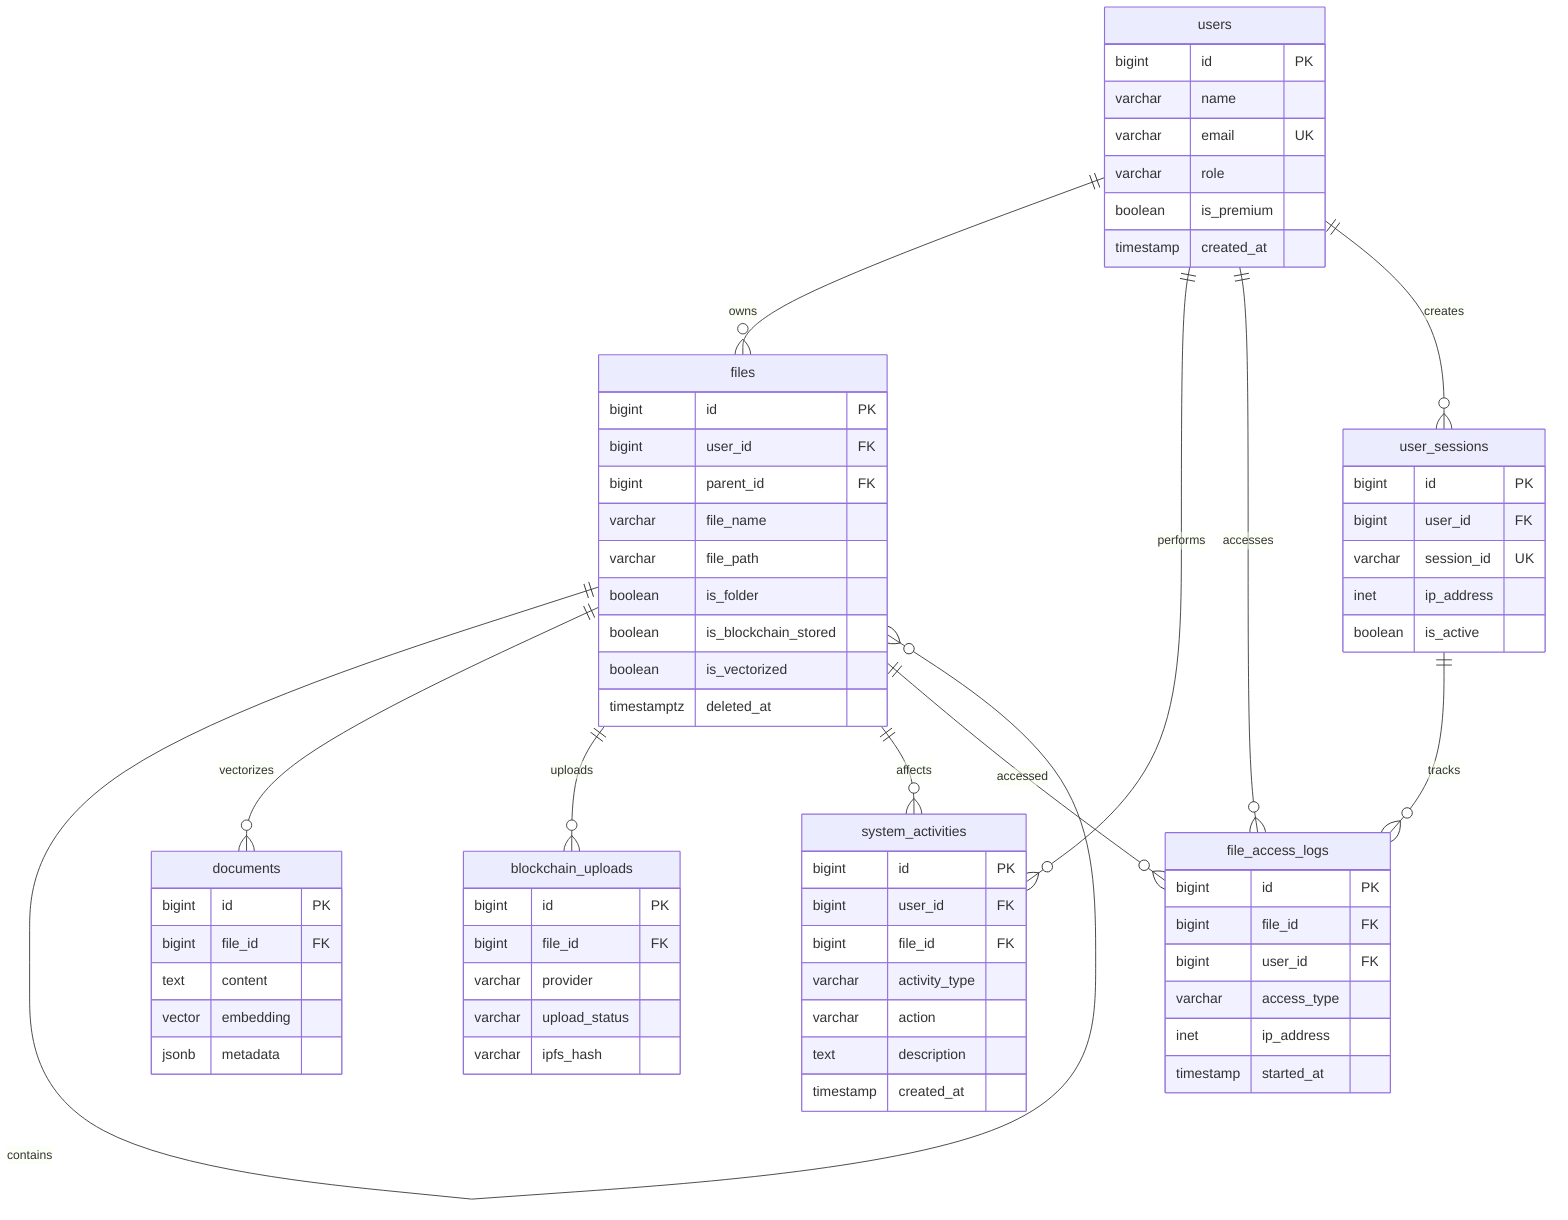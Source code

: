 erDiagram
    %% ===== CORE RELATIONSHIPS =====
    users {
        bigint id PK
        varchar name
        varchar email UK
        varchar role
        boolean is_premium
        timestamp created_at
    }

    files {
        bigint id PK
        bigint user_id FK
        bigint parent_id FK
        varchar file_name
        varchar file_path
        boolean is_folder
        boolean is_blockchain_stored
        boolean is_vectorized
        timestamptz deleted_at
    }

    documents {
        bigint id PK
        bigint file_id FK
        text content
        vector embedding
        jsonb metadata
    }

    blockchain_uploads {
        bigint id PK
        bigint file_id FK
        varchar provider
        varchar upload_status
        varchar ipfs_hash
    }

    system_activities {
        bigint id PK
        bigint user_id FK
        bigint file_id FK
        varchar activity_type
        varchar action
        text description
        timestamp created_at
    }

    file_access_logs {
        bigint id PK
        bigint file_id FK
        bigint user_id FK
        varchar access_type
        inet ip_address
        timestamp started_at
    }

    user_sessions {
        bigint id PK
        bigint user_id FK
        varchar session_id UK
        inet ip_address
        boolean is_active
    }

    %% ===== RELATIONSHIPS =====
    users ||--o{ files : owns
    users ||--o{ system_activities : performs
    users ||--o{ file_access_logs : accesses
    users ||--o{ user_sessions : creates

    files ||--o{ files : contains
    files ||--o{ documents : vectorizes
    files ||--o{ blockchain_uploads : uploads
    files ||--o{ system_activities : affects
    files ||--o{ file_access_logs : accessed

    user_sessions ||--o{ file_access_logs : tracks